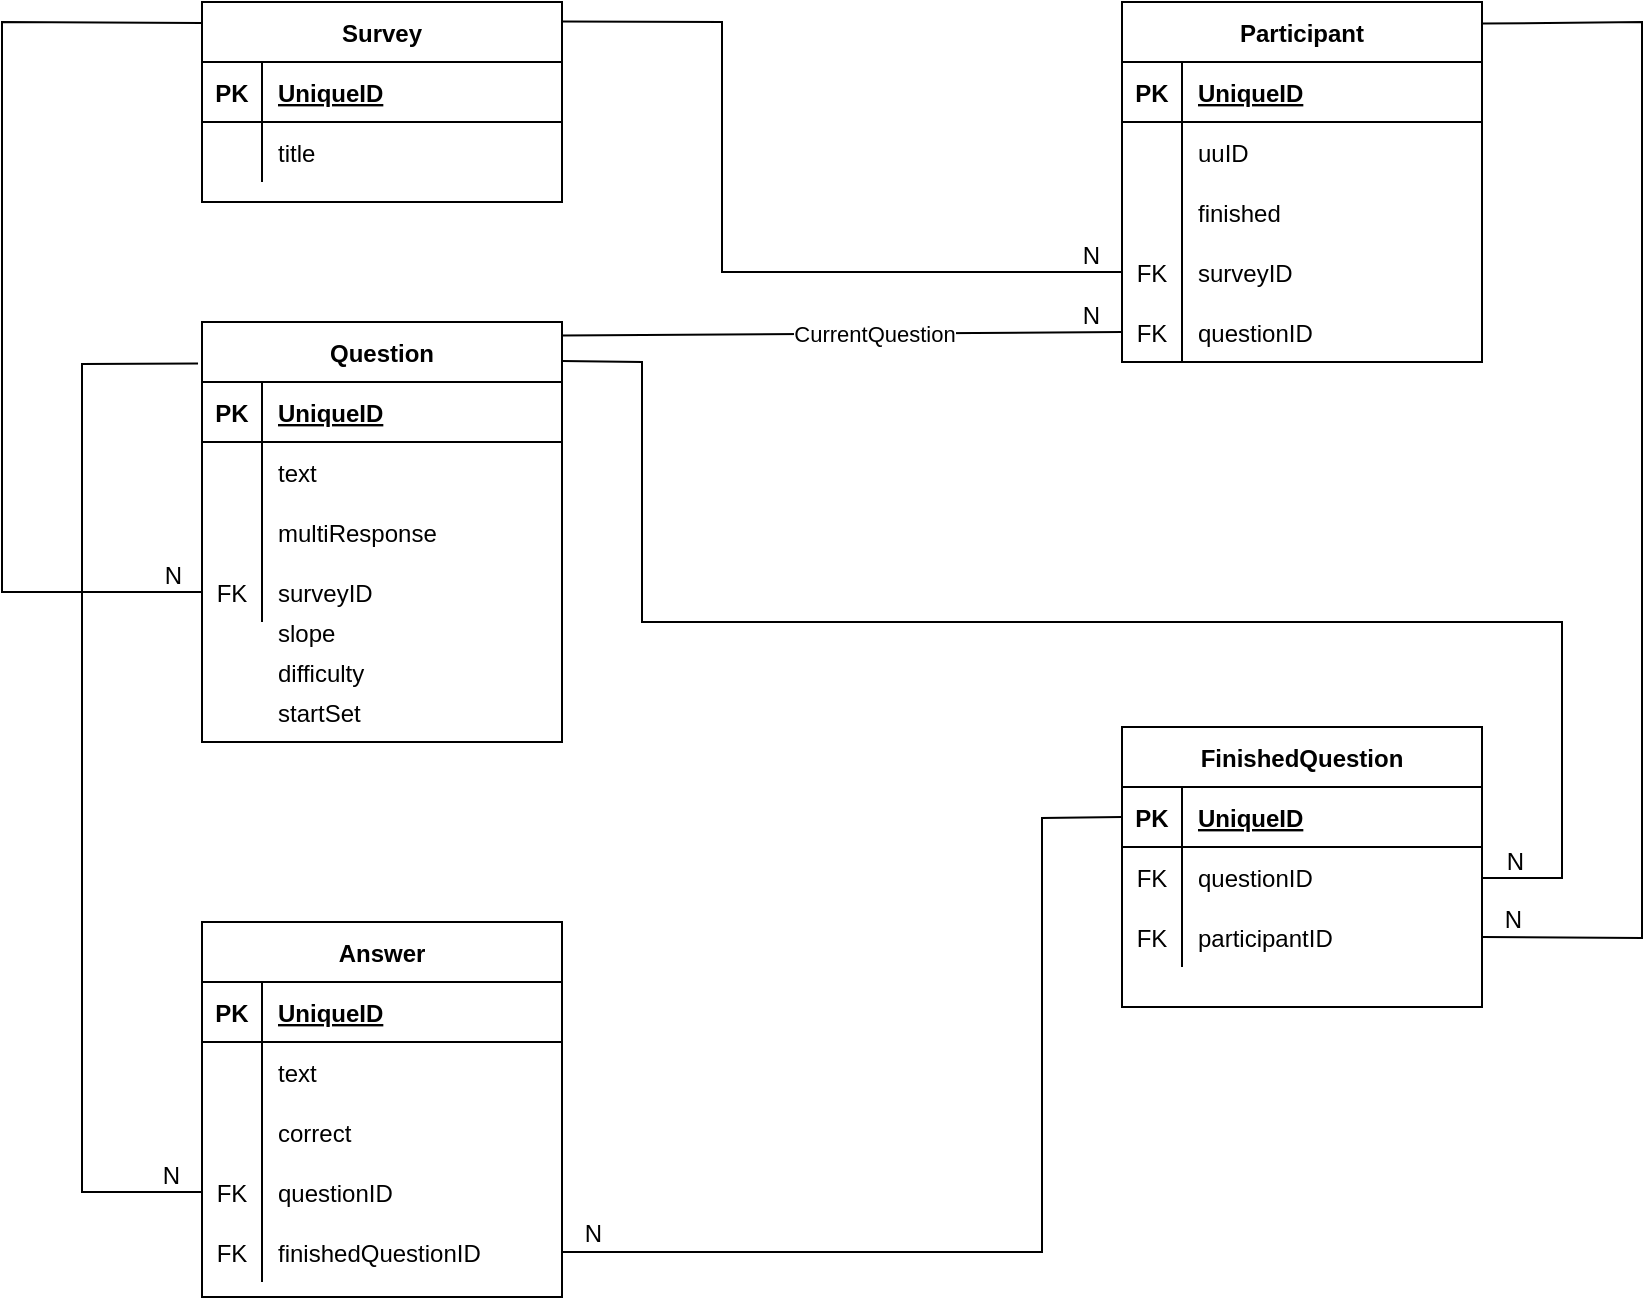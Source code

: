 <mxfile version="14.7.4" type="embed"><diagram id="NoLcGY3_Rd0w1QSIiBX1" name="Page-1"><mxGraphModel dx="389" dy="375" grid="1" gridSize="10" guides="1" tooltips="1" connect="1" arrows="1" fold="1" page="1" pageScale="1" pageWidth="1169" pageHeight="827" math="0" shadow="0"><root><mxCell id="0"/><mxCell id="1" parent="0"/><mxCell id="44" value="" style="endArrow=none;html=1;rounded=0;entryX=1;entryY=0.5;entryDx=0;entryDy=0;exitX=1.002;exitY=0.06;exitDx=0;exitDy=0;exitPerimeter=0;" parent="1" source="86" target="38" edge="1"><mxGeometry relative="1" as="geometry"><mxPoint x="1119.1" y="107.52" as="sourcePoint"/><mxPoint x="1090" y="450" as="targetPoint"/><Array as="points"><mxPoint x="980" y="110"/><mxPoint x="980" y="568"/></Array></mxGeometry></mxCell><mxCell id="45" value="N" style="resizable=0;html=1;align=right;verticalAlign=bottom;" parent="44" connectable="0" vertex="1"><mxGeometry x="1" relative="1" as="geometry"><mxPoint x="20" as="offset"/></mxGeometry></mxCell><mxCell id="48" value="" style="endArrow=none;html=1;rounded=0;exitX=0;exitY=0.5;exitDx=0;exitDy=0;entryX=1;entryY=0.5;entryDx=0;entryDy=0;" parent="1" source="32" target="81" edge="1"><mxGeometry relative="1" as="geometry"><mxPoint x="770" y="535" as="sourcePoint"/><mxPoint x="640" y="635" as="targetPoint"/><Array as="points"><mxPoint x="680" y="508"/><mxPoint x="680" y="725"/></Array></mxGeometry></mxCell><mxCell id="49" value="N" style="resizable=0;html=1;align=right;verticalAlign=bottom;" parent="48" connectable="0" vertex="1"><mxGeometry x="1" relative="1" as="geometry"><mxPoint x="20.25" y="-0.03" as="offset"/></mxGeometry></mxCell><mxCell id="50" value="" style="endArrow=none;html=1;rounded=0;entryX=0;entryY=0.5;entryDx=0;entryDy=0;exitX=0.999;exitY=0.098;exitDx=0;exitDy=0;exitPerimeter=0;" parent="1" source="TI3GmT-DSjy5wb8d_JhB-1" target="93" edge="1"><mxGeometry relative="1" as="geometry"><mxPoint x="441" y="112" as="sourcePoint"/><mxPoint x="620" y="230" as="targetPoint"/><Array as="points"><mxPoint x="520" y="110"/><mxPoint x="520" y="235"/></Array></mxGeometry></mxCell><mxCell id="51" value="N" style="resizable=0;html=1;align=right;verticalAlign=bottom;" parent="50" connectable="0" vertex="1"><mxGeometry x="1" relative="1" as="geometry"><mxPoint x="-10" as="offset"/></mxGeometry></mxCell><mxCell id="52" value="" style="endArrow=none;html=1;rounded=0;exitX=-0.001;exitY=0.105;exitDx=0;exitDy=0;entryX=0;entryY=0.5;entryDx=0;entryDy=0;exitPerimeter=0;" parent="1" source="TI3GmT-DSjy5wb8d_JhB-1" target="78" edge="1"><mxGeometry relative="1" as="geometry"><mxPoint x="260" y="215" as="sourcePoint"/><mxPoint x="260" y="394" as="targetPoint"/><Array as="points"><mxPoint x="160" y="110"/><mxPoint x="160" y="395"/></Array></mxGeometry></mxCell><mxCell id="53" value="N" style="resizable=0;html=1;align=right;verticalAlign=bottom;" parent="52" connectable="0" vertex="1"><mxGeometry x="1" relative="1" as="geometry"><mxPoint x="-10" as="offset"/></mxGeometry></mxCell><mxCell id="54" value="" style="endArrow=none;html=1;rounded=0;exitX=-0.011;exitY=0.099;exitDx=0;exitDy=0;entryX=0;entryY=0.5;entryDx=0;entryDy=0;exitPerimeter=0;" parent="1" source="TI3GmT-DSjy5wb8d_JhB-27" target="TI3GmT-DSjy5wb8d_JhB-50" edge="1"><mxGeometry relative="1" as="geometry"><mxPoint x="440" y="340" as="sourcePoint"/><mxPoint x="460" y="605" as="targetPoint"/><Array as="points"><mxPoint x="200" y="281"/><mxPoint x="200" y="695"/></Array></mxGeometry></mxCell><mxCell id="55" value="N" style="resizable=0;html=1;align=right;verticalAlign=bottom;" parent="54" connectable="0" vertex="1"><mxGeometry x="1" relative="1" as="geometry"><mxPoint x="-10" as="offset"/></mxGeometry></mxCell><mxCell id="TI3GmT-DSjy5wb8d_JhB-27" value="Question" style="shape=table;startSize=30;container=1;collapsible=1;childLayout=tableLayout;fixedRows=1;rowLines=0;fontStyle=1;align=center;resizeLast=1;" parent="1" vertex="1"><mxGeometry x="260" y="260" width="180" height="210" as="geometry"/></mxCell><mxCell id="TI3GmT-DSjy5wb8d_JhB-28" value="" style="shape=partialRectangle;collapsible=0;dropTarget=0;pointerEvents=0;fillColor=none;top=0;left=0;bottom=1;right=0;points=[[0,0.5],[1,0.5]];portConstraint=eastwest;" parent="TI3GmT-DSjy5wb8d_JhB-27" vertex="1"><mxGeometry y="30" width="180" height="30" as="geometry"/></mxCell><mxCell id="TI3GmT-DSjy5wb8d_JhB-29" value="PK" style="shape=partialRectangle;connectable=0;fillColor=none;top=0;left=0;bottom=0;right=0;fontStyle=1;overflow=hidden;" parent="TI3GmT-DSjy5wb8d_JhB-28" vertex="1"><mxGeometry width="30" height="30" as="geometry"/></mxCell><mxCell id="TI3GmT-DSjy5wb8d_JhB-30" value="UniqueID" style="shape=partialRectangle;connectable=0;fillColor=none;top=0;left=0;bottom=0;right=0;align=left;spacingLeft=6;fontStyle=5;overflow=hidden;" parent="TI3GmT-DSjy5wb8d_JhB-28" vertex="1"><mxGeometry x="30" width="150" height="30" as="geometry"/></mxCell><mxCell id="TI3GmT-DSjy5wb8d_JhB-31" value="" style="shape=partialRectangle;collapsible=0;dropTarget=0;pointerEvents=0;fillColor=none;top=0;left=0;bottom=0;right=0;points=[[0,0.5],[1,0.5]];portConstraint=eastwest;" parent="TI3GmT-DSjy5wb8d_JhB-27" vertex="1"><mxGeometry y="60" width="180" height="30" as="geometry"/></mxCell><mxCell id="TI3GmT-DSjy5wb8d_JhB-32" value="" style="shape=partialRectangle;connectable=0;fillColor=none;top=0;left=0;bottom=0;right=0;editable=1;overflow=hidden;" parent="TI3GmT-DSjy5wb8d_JhB-31" vertex="1"><mxGeometry width="30" height="30" as="geometry"/></mxCell><mxCell id="TI3GmT-DSjy5wb8d_JhB-33" value="text" style="shape=partialRectangle;connectable=0;fillColor=none;top=0;left=0;bottom=0;right=0;align=left;spacingLeft=6;overflow=hidden;" parent="TI3GmT-DSjy5wb8d_JhB-31" vertex="1"><mxGeometry x="30" width="150" height="30" as="geometry"/></mxCell><mxCell id="TI3GmT-DSjy5wb8d_JhB-34" value="" style="shape=partialRectangle;collapsible=0;dropTarget=0;pointerEvents=0;fillColor=none;top=0;left=0;bottom=0;right=0;points=[[0,0.5],[1,0.5]];portConstraint=eastwest;" parent="TI3GmT-DSjy5wb8d_JhB-27" vertex="1"><mxGeometry y="90" width="180" height="30" as="geometry"/></mxCell><mxCell id="TI3GmT-DSjy5wb8d_JhB-35" value="" style="shape=partialRectangle;connectable=0;fillColor=none;top=0;left=0;bottom=0;right=0;editable=1;overflow=hidden;" parent="TI3GmT-DSjy5wb8d_JhB-34" vertex="1"><mxGeometry width="30" height="30" as="geometry"/></mxCell><mxCell id="TI3GmT-DSjy5wb8d_JhB-36" value="multiResponse" style="shape=partialRectangle;connectable=0;fillColor=none;top=0;left=0;bottom=0;right=0;align=left;spacingLeft=6;overflow=hidden;" parent="TI3GmT-DSjy5wb8d_JhB-34" vertex="1"><mxGeometry x="30" width="150" height="30" as="geometry"/></mxCell><mxCell id="78" value="" style="shape=partialRectangle;collapsible=0;dropTarget=0;pointerEvents=0;fillColor=none;top=0;left=0;bottom=0;right=0;points=[[0,0.5],[1,0.5]];portConstraint=eastwest;" parent="TI3GmT-DSjy5wb8d_JhB-27" vertex="1"><mxGeometry y="120" width="180" height="30" as="geometry"/></mxCell><mxCell id="79" value="FK" style="shape=partialRectangle;connectable=0;fillColor=none;top=0;left=0;bottom=0;right=0;editable=1;overflow=hidden;" parent="78" vertex="1"><mxGeometry width="30" height="30" as="geometry"/></mxCell><mxCell id="80" value="surveyID" style="shape=partialRectangle;connectable=0;fillColor=none;top=0;left=0;bottom=0;right=0;align=left;spacingLeft=6;overflow=hidden;" parent="78" vertex="1"><mxGeometry x="30" width="150" height="30" as="geometry"/></mxCell><mxCell id="86" value="Participant" style="shape=table;startSize=30;container=1;collapsible=1;childLayout=tableLayout;fixedRows=1;rowLines=0;fontStyle=1;align=center;resizeLast=1;" parent="1" vertex="1"><mxGeometry x="720" y="100" width="180" height="180" as="geometry"/></mxCell><mxCell id="87" value="" style="shape=partialRectangle;collapsible=0;dropTarget=0;pointerEvents=0;fillColor=none;top=0;left=0;bottom=1;right=0;points=[[0,0.5],[1,0.5]];portConstraint=eastwest;" parent="86" vertex="1"><mxGeometry y="30" width="180" height="30" as="geometry"/></mxCell><mxCell id="88" value="PK" style="shape=partialRectangle;connectable=0;fillColor=none;top=0;left=0;bottom=0;right=0;fontStyle=1;overflow=hidden;" parent="87" vertex="1"><mxGeometry width="30" height="30" as="geometry"/></mxCell><mxCell id="89" value="UniqueID" style="shape=partialRectangle;connectable=0;fillColor=none;top=0;left=0;bottom=0;right=0;align=left;spacingLeft=6;fontStyle=5;overflow=hidden;" parent="87" vertex="1"><mxGeometry x="30" width="150" height="30" as="geometry"/></mxCell><mxCell id="90" value="" style="shape=partialRectangle;collapsible=0;dropTarget=0;pointerEvents=0;fillColor=none;top=0;left=0;bottom=0;right=0;points=[[0,0.5],[1,0.5]];portConstraint=eastwest;" parent="86" vertex="1"><mxGeometry y="60" width="180" height="30" as="geometry"/></mxCell><mxCell id="91" value="" style="shape=partialRectangle;connectable=0;fillColor=none;top=0;left=0;bottom=0;right=0;editable=1;overflow=hidden;" parent="90" vertex="1"><mxGeometry width="30" height="30" as="geometry"/></mxCell><mxCell id="92" value="uuID" style="shape=partialRectangle;connectable=0;fillColor=none;top=0;left=0;bottom=0;right=0;align=left;spacingLeft=6;overflow=hidden;" parent="90" vertex="1"><mxGeometry x="30" width="150" height="30" as="geometry"/></mxCell><mxCell id="99" value="" style="shape=partialRectangle;collapsible=0;dropTarget=0;pointerEvents=0;fillColor=none;top=0;left=0;bottom=0;right=0;points=[[0,0.5],[1,0.5]];portConstraint=eastwest;" parent="86" vertex="1"><mxGeometry y="90" width="180" height="30" as="geometry"/></mxCell><mxCell id="100" value="" style="shape=partialRectangle;connectable=0;fillColor=none;top=0;left=0;bottom=0;right=0;editable=1;overflow=hidden;" parent="99" vertex="1"><mxGeometry width="30" height="30" as="geometry"/></mxCell><mxCell id="101" value="finished" style="shape=partialRectangle;connectable=0;fillColor=none;top=0;left=0;bottom=0;right=0;align=left;spacingLeft=6;overflow=hidden;" parent="99" vertex="1"><mxGeometry x="30" width="150" height="30" as="geometry"/></mxCell><mxCell id="93" value="" style="shape=partialRectangle;collapsible=0;dropTarget=0;pointerEvents=0;fillColor=none;top=0;left=0;bottom=0;right=0;points=[[0,0.5],[1,0.5]];portConstraint=eastwest;" parent="86" vertex="1"><mxGeometry y="120" width="180" height="30" as="geometry"/></mxCell><mxCell id="94" value="FK" style="shape=partialRectangle;connectable=0;fillColor=none;top=0;left=0;bottom=0;right=0;editable=1;overflow=hidden;" parent="93" vertex="1"><mxGeometry width="30" height="30" as="geometry"/></mxCell><mxCell id="95" value="surveyID" style="shape=partialRectangle;connectable=0;fillColor=none;top=0;left=0;bottom=0;right=0;align=left;spacingLeft=6;overflow=hidden;" parent="93" vertex="1"><mxGeometry x="30" width="150" height="30" as="geometry"/></mxCell><mxCell id="96" value="" style="shape=partialRectangle;collapsible=0;dropTarget=0;pointerEvents=0;fillColor=none;top=0;left=0;bottom=0;right=0;points=[[0,0.5],[1,0.5]];portConstraint=eastwest;" parent="86" vertex="1"><mxGeometry y="150" width="180" height="30" as="geometry"/></mxCell><mxCell id="97" value="FK" style="shape=partialRectangle;connectable=0;fillColor=none;top=0;left=0;bottom=0;right=0;editable=1;overflow=hidden;" parent="96" vertex="1"><mxGeometry width="30" height="30" as="geometry"/></mxCell><mxCell id="98" value="questionID" style="shape=partialRectangle;connectable=0;fillColor=none;top=0;left=0;bottom=0;right=0;align=left;spacingLeft=6;overflow=hidden;" parent="96" vertex="1"><mxGeometry x="30" width="150" height="30" as="geometry"/></mxCell><mxCell id="TI3GmT-DSjy5wb8d_JhB-40" value="Answer" style="shape=table;startSize=30;container=1;collapsible=1;childLayout=tableLayout;fixedRows=1;rowLines=0;fontStyle=1;align=center;resizeLast=1;" parent="1" vertex="1"><mxGeometry x="260" y="560" width="180" height="187.5" as="geometry"/></mxCell><mxCell id="TI3GmT-DSjy5wb8d_JhB-41" value="" style="shape=partialRectangle;collapsible=0;dropTarget=0;pointerEvents=0;fillColor=none;top=0;left=0;bottom=1;right=0;points=[[0,0.5],[1,0.5]];portConstraint=eastwest;" parent="TI3GmT-DSjy5wb8d_JhB-40" vertex="1"><mxGeometry y="30" width="180" height="30" as="geometry"/></mxCell><mxCell id="TI3GmT-DSjy5wb8d_JhB-42" value="PK" style="shape=partialRectangle;connectable=0;fillColor=none;top=0;left=0;bottom=0;right=0;fontStyle=1;overflow=hidden;" parent="TI3GmT-DSjy5wb8d_JhB-41" vertex="1"><mxGeometry width="30" height="30" as="geometry"/></mxCell><mxCell id="TI3GmT-DSjy5wb8d_JhB-43" value="UniqueID" style="shape=partialRectangle;connectable=0;fillColor=none;top=0;left=0;bottom=0;right=0;align=left;spacingLeft=6;fontStyle=5;overflow=hidden;" parent="TI3GmT-DSjy5wb8d_JhB-41" vertex="1"><mxGeometry x="30" width="150" height="30" as="geometry"/></mxCell><mxCell id="TI3GmT-DSjy5wb8d_JhB-44" value="" style="shape=partialRectangle;collapsible=0;dropTarget=0;pointerEvents=0;fillColor=none;top=0;left=0;bottom=0;right=0;points=[[0,0.5],[1,0.5]];portConstraint=eastwest;" parent="TI3GmT-DSjy5wb8d_JhB-40" vertex="1"><mxGeometry y="60" width="180" height="30" as="geometry"/></mxCell><mxCell id="TI3GmT-DSjy5wb8d_JhB-45" value="" style="shape=partialRectangle;connectable=0;fillColor=none;top=0;left=0;bottom=0;right=0;editable=1;overflow=hidden;" parent="TI3GmT-DSjy5wb8d_JhB-44" vertex="1"><mxGeometry width="30" height="30" as="geometry"/></mxCell><mxCell id="TI3GmT-DSjy5wb8d_JhB-46" value="text" style="shape=partialRectangle;connectable=0;fillColor=none;top=0;left=0;bottom=0;right=0;align=left;spacingLeft=6;overflow=hidden;" parent="TI3GmT-DSjy5wb8d_JhB-44" vertex="1"><mxGeometry x="30" width="150" height="30" as="geometry"/></mxCell><mxCell id="TI3GmT-DSjy5wb8d_JhB-47" value="" style="shape=partialRectangle;collapsible=0;dropTarget=0;pointerEvents=0;fillColor=none;top=0;left=0;bottom=0;right=0;points=[[0,0.5],[1,0.5]];portConstraint=eastwest;" parent="TI3GmT-DSjy5wb8d_JhB-40" vertex="1"><mxGeometry y="90" width="180" height="30" as="geometry"/></mxCell><mxCell id="TI3GmT-DSjy5wb8d_JhB-48" value="" style="shape=partialRectangle;connectable=0;fillColor=none;top=0;left=0;bottom=0;right=0;editable=1;overflow=hidden;" parent="TI3GmT-DSjy5wb8d_JhB-47" vertex="1"><mxGeometry width="30" height="30" as="geometry"/></mxCell><mxCell id="TI3GmT-DSjy5wb8d_JhB-49" value="correct" style="shape=partialRectangle;connectable=0;fillColor=none;top=0;left=0;bottom=0;right=0;align=left;spacingLeft=6;overflow=hidden;" parent="TI3GmT-DSjy5wb8d_JhB-47" vertex="1"><mxGeometry x="30" width="150" height="30" as="geometry"/></mxCell><mxCell id="TI3GmT-DSjy5wb8d_JhB-50" value="" style="shape=partialRectangle;collapsible=0;dropTarget=0;pointerEvents=0;fillColor=none;top=0;left=0;bottom=0;right=0;points=[[0,0.5],[1,0.5]];portConstraint=eastwest;" parent="TI3GmT-DSjy5wb8d_JhB-40" vertex="1"><mxGeometry y="120" width="180" height="30" as="geometry"/></mxCell><mxCell id="TI3GmT-DSjy5wb8d_JhB-51" value="FK" style="shape=partialRectangle;connectable=0;fillColor=none;top=0;left=0;bottom=0;right=0;editable=1;overflow=hidden;" parent="TI3GmT-DSjy5wb8d_JhB-50" vertex="1"><mxGeometry width="30" height="30" as="geometry"/></mxCell><mxCell id="TI3GmT-DSjy5wb8d_JhB-52" value="questionID" style="shape=partialRectangle;connectable=0;fillColor=none;top=0;left=0;bottom=0;right=0;align=left;spacingLeft=6;overflow=hidden;" parent="TI3GmT-DSjy5wb8d_JhB-50" vertex="1"><mxGeometry x="30" width="150" height="30" as="geometry"/></mxCell><mxCell id="81" value="" style="shape=partialRectangle;collapsible=0;dropTarget=0;pointerEvents=0;fillColor=none;top=0;left=0;bottom=0;right=0;points=[[0,0.5],[1,0.5]];portConstraint=eastwest;" parent="TI3GmT-DSjy5wb8d_JhB-40" vertex="1"><mxGeometry y="150" width="180" height="30" as="geometry"/></mxCell><mxCell id="82" value="FK" style="shape=partialRectangle;connectable=0;fillColor=none;top=0;left=0;bottom=0;right=0;editable=1;overflow=hidden;" parent="81" vertex="1"><mxGeometry width="30" height="30" as="geometry"/></mxCell><mxCell id="83" value="finishedQuestionID" style="shape=partialRectangle;connectable=0;fillColor=none;top=0;left=0;bottom=0;right=0;align=left;spacingLeft=6;overflow=hidden;" parent="81" vertex="1"><mxGeometry x="30" width="150" height="30" as="geometry"/></mxCell><mxCell id="31" value="FinishedQuestion" style="shape=table;startSize=30;container=1;collapsible=1;childLayout=tableLayout;fixedRows=1;rowLines=0;fontStyle=1;align=center;resizeLast=1;" parent="1" vertex="1"><mxGeometry x="720" y="462.5" width="180" height="140" as="geometry"/></mxCell><mxCell id="32" value="" style="shape=partialRectangle;collapsible=0;dropTarget=0;pointerEvents=0;fillColor=none;top=0;left=0;bottom=1;right=0;points=[[0,0.5],[1,0.5]];portConstraint=eastwest;" parent="31" vertex="1"><mxGeometry y="30" width="180" height="30" as="geometry"/></mxCell><mxCell id="33" value="PK" style="shape=partialRectangle;connectable=0;fillColor=none;top=0;left=0;bottom=0;right=0;fontStyle=1;overflow=hidden;" parent="32" vertex="1"><mxGeometry width="30" height="30" as="geometry"/></mxCell><mxCell id="34" value="UniqueID" style="shape=partialRectangle;connectable=0;fillColor=none;top=0;left=0;bottom=0;right=0;align=left;spacingLeft=6;fontStyle=5;overflow=hidden;" parent="32" vertex="1"><mxGeometry x="30" width="150" height="30" as="geometry"/></mxCell><mxCell id="35" value="" style="shape=partialRectangle;collapsible=0;dropTarget=0;pointerEvents=0;fillColor=none;top=0;left=0;bottom=0;right=0;points=[[0,0.5],[1,0.5]];portConstraint=eastwest;" parent="31" vertex="1"><mxGeometry y="60" width="180" height="30" as="geometry"/></mxCell><mxCell id="36" value="FK" style="shape=partialRectangle;connectable=0;fillColor=none;top=0;left=0;bottom=0;right=0;editable=1;overflow=hidden;" parent="35" vertex="1"><mxGeometry width="30" height="30" as="geometry"/></mxCell><mxCell id="37" value="questionID" style="shape=partialRectangle;connectable=0;fillColor=none;top=0;left=0;bottom=0;right=0;align=left;spacingLeft=6;overflow=hidden;" parent="35" vertex="1"><mxGeometry x="30" width="150" height="30" as="geometry"/></mxCell><mxCell id="38" value="" style="shape=partialRectangle;collapsible=0;dropTarget=0;pointerEvents=0;fillColor=none;top=0;left=0;bottom=0;right=0;points=[[0,0.5],[1,0.5]];portConstraint=eastwest;" parent="31" vertex="1"><mxGeometry y="90" width="180" height="30" as="geometry"/></mxCell><mxCell id="39" value="FK" style="shape=partialRectangle;connectable=0;fillColor=none;top=0;left=0;bottom=0;right=0;editable=1;overflow=hidden;" parent="38" vertex="1"><mxGeometry width="30" height="30" as="geometry"/></mxCell><mxCell id="40" value="participantID" style="shape=partialRectangle;connectable=0;fillColor=none;top=0;left=0;bottom=0;right=0;align=left;spacingLeft=6;overflow=hidden;" parent="38" vertex="1"><mxGeometry x="30" width="150" height="30" as="geometry"/></mxCell><mxCell id="103" value="" style="endArrow=none;html=1;rounded=0;exitX=1;exitY=0.093;exitDx=0;exitDy=0;exitPerimeter=0;" parent="1" source="TI3GmT-DSjy5wb8d_JhB-27" edge="1"><mxGeometry relative="1" as="geometry"><mxPoint x="442" y="275" as="sourcePoint"/><mxPoint x="900" y="538" as="targetPoint"/><Array as="points"><mxPoint x="480" y="280"/><mxPoint x="480" y="410"/><mxPoint x="940" y="410"/><mxPoint x="940" y="538"/></Array></mxGeometry></mxCell><mxCell id="104" value="N" style="resizable=0;html=1;align=right;verticalAlign=bottom;" parent="103" connectable="0" vertex="1"><mxGeometry x="1" relative="1" as="geometry"><mxPoint x="21" as="offset"/></mxGeometry></mxCell><object label="" id="105"><mxCell style="endArrow=none;rounded=0;entryX=0;entryY=0.5;entryDx=0;entryDy=0;exitX=1;exitY=0.032;exitDx=0;exitDy=0;exitPerimeter=0;html=1;" parent="1" source="TI3GmT-DSjy5wb8d_JhB-27" target="96" edge="1"><mxGeometry relative="1" as="geometry"><mxPoint x="440" y="270" as="sourcePoint"/><mxPoint x="600" y="270" as="targetPoint"/></mxGeometry></mxCell></object><mxCell id="106" value="N" style="resizable=0;html=1;align=right;verticalAlign=bottom;" parent="105" connectable="0" vertex="1"><mxGeometry x="1" relative="1" as="geometry"><mxPoint x="-10" as="offset"/></mxGeometry></mxCell><mxCell id="113" value="CurrentQuestion" style="edgeLabel;html=1;align=center;verticalAlign=middle;resizable=0;points=[];" parent="105" vertex="1" connectable="0"><mxGeometry x="0.111" relative="1" as="geometry"><mxPoint as="offset"/></mxGeometry></mxCell><mxCell id="TI3GmT-DSjy5wb8d_JhB-1" value="Survey" style="shape=table;startSize=30;container=1;collapsible=1;childLayout=tableLayout;fixedRows=1;rowLines=0;fontStyle=1;align=center;resizeLast=1;" parent="1" vertex="1"><mxGeometry x="260" y="100" width="180" height="100" as="geometry"/></mxCell><mxCell id="TI3GmT-DSjy5wb8d_JhB-2" value="" style="shape=partialRectangle;collapsible=0;dropTarget=0;pointerEvents=0;fillColor=none;top=0;left=0;bottom=1;right=0;points=[[0,0.5],[1,0.5]];portConstraint=eastwest;" parent="TI3GmT-DSjy5wb8d_JhB-1" vertex="1"><mxGeometry y="30" width="180" height="30" as="geometry"/></mxCell><mxCell id="TI3GmT-DSjy5wb8d_JhB-3" value="PK" style="shape=partialRectangle;connectable=0;fillColor=none;top=0;left=0;bottom=0;right=0;fontStyle=1;overflow=hidden;" parent="TI3GmT-DSjy5wb8d_JhB-2" vertex="1"><mxGeometry width="30" height="30" as="geometry"/></mxCell><mxCell id="TI3GmT-DSjy5wb8d_JhB-4" value="UniqueID" style="shape=partialRectangle;connectable=0;fillColor=none;top=0;left=0;bottom=0;right=0;align=left;spacingLeft=6;fontStyle=5;overflow=hidden;" parent="TI3GmT-DSjy5wb8d_JhB-2" vertex="1"><mxGeometry x="30" width="150" height="30" as="geometry"/></mxCell><mxCell id="TI3GmT-DSjy5wb8d_JhB-5" value="" style="shape=partialRectangle;collapsible=0;dropTarget=0;pointerEvents=0;fillColor=none;top=0;left=0;bottom=0;right=0;points=[[0,0.5],[1,0.5]];portConstraint=eastwest;" parent="TI3GmT-DSjy5wb8d_JhB-1" vertex="1"><mxGeometry y="60" width="180" height="30" as="geometry"/></mxCell><mxCell id="TI3GmT-DSjy5wb8d_JhB-6" value="" style="shape=partialRectangle;connectable=0;fillColor=none;top=0;left=0;bottom=0;right=0;editable=1;overflow=hidden;" parent="TI3GmT-DSjy5wb8d_JhB-5" vertex="1"><mxGeometry width="30" height="30" as="geometry"/></mxCell><mxCell id="TI3GmT-DSjy5wb8d_JhB-7" value="title" style="shape=partialRectangle;connectable=0;fillColor=none;top=0;left=0;bottom=0;right=0;align=left;spacingLeft=6;overflow=hidden;" parent="TI3GmT-DSjy5wb8d_JhB-5" vertex="1"><mxGeometry x="30" width="150" height="30" as="geometry"/></mxCell><mxCell id="114" value="slope" style="shape=partialRectangle;connectable=0;fillColor=none;top=0;left=0;bottom=0;right=0;align=left;spacingLeft=6;overflow=hidden;" parent="1" vertex="1"><mxGeometry x="290" y="400" width="150" height="30" as="geometry"/></mxCell><mxCell id="115" value="difficulty" style="shape=partialRectangle;connectable=0;fillColor=none;top=0;left=0;bottom=0;right=0;align=left;spacingLeft=6;overflow=hidden;" parent="1" vertex="1"><mxGeometry x="290" y="420" width="150" height="30" as="geometry"/></mxCell><mxCell id="118" value="startSet" style="shape=partialRectangle;connectable=0;fillColor=none;top=0;left=0;bottom=0;right=0;align=left;spacingLeft=6;overflow=hidden;" parent="1" vertex="1"><mxGeometry x="290" y="440" width="150" height="30" as="geometry"/></mxCell></root></mxGraphModel></diagram></mxfile>